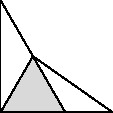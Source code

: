 import geometry;

size(2cm);

point
    pA = (0,0), pB = (1,0), pC = dir(60),
    pD = 2 pC - pB, pE = pD / I;

fill(pA--pB--pC--cycle, gray(0.85));

draw(pA--pB--pD--cycle ^^ pA--pC--pE--pB);


